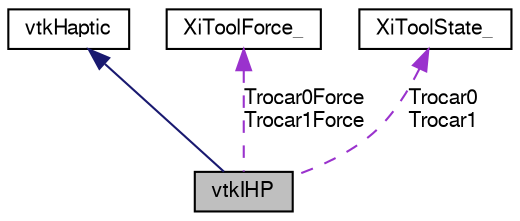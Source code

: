 digraph G
{
  bgcolor="transparent";
  edge [fontname="FreeSans",fontsize="10",labelfontname="FreeSans",labelfontsize="10"];
  node [fontname="FreeSans",fontsize="10",shape=record];
  Node1 [label="vtkIHP",height=0.2,width=0.4,color="black", fillcolor="grey75", style="filled" fontcolor="black"];
  Node2 -> Node1 [dir=back,color="midnightblue",fontsize="10",style="solid",fontname="FreeSans"];
  Node2 [label="vtkHaptic",height=0.2,width=0.4,color="black",URL="$classvtkHaptic.html",tooltip="Generic Haptic Class."];
  Node3 -> Node1 [dir=back,color="darkorchid3",fontsize="10",style="dashed",label="Trocar0Force\nTrocar1Force",fontname="FreeSans"];
  Node3 [label="XiToolForce_",height=0.2,width=0.4,color="black",URL="$structXiToolForce__.html"];
  Node4 -> Node1 [dir=back,color="darkorchid3",fontsize="10",style="dashed",label="Trocar0\nTrocar1",fontname="FreeSans"];
  Node4 [label="XiToolState_",height=0.2,width=0.4,color="black",URL="$structXiToolState__.html"];
}
